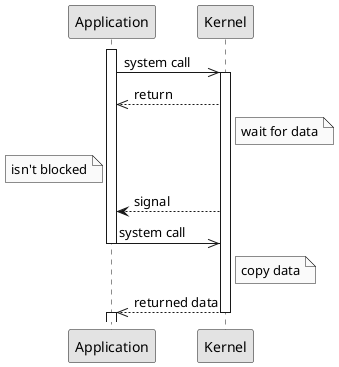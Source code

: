 @startuml
skinparam monochrome true
skinparam shadowing false
    activate Application
    Application->>Kernel: system call
    activate Kernel
    Kernel-->>Application: return
    Note right of Kernel: wait for data
    Note left of Application: isn't blocked
    Kernel-->Application: signal
    Application->>Kernel: system call
    deactivate Application
    Note right of Kernel: copy data
    Kernel-->>Application: returned data
    deactivate Kernel
    activate Application
    deactivate Application
@enduml